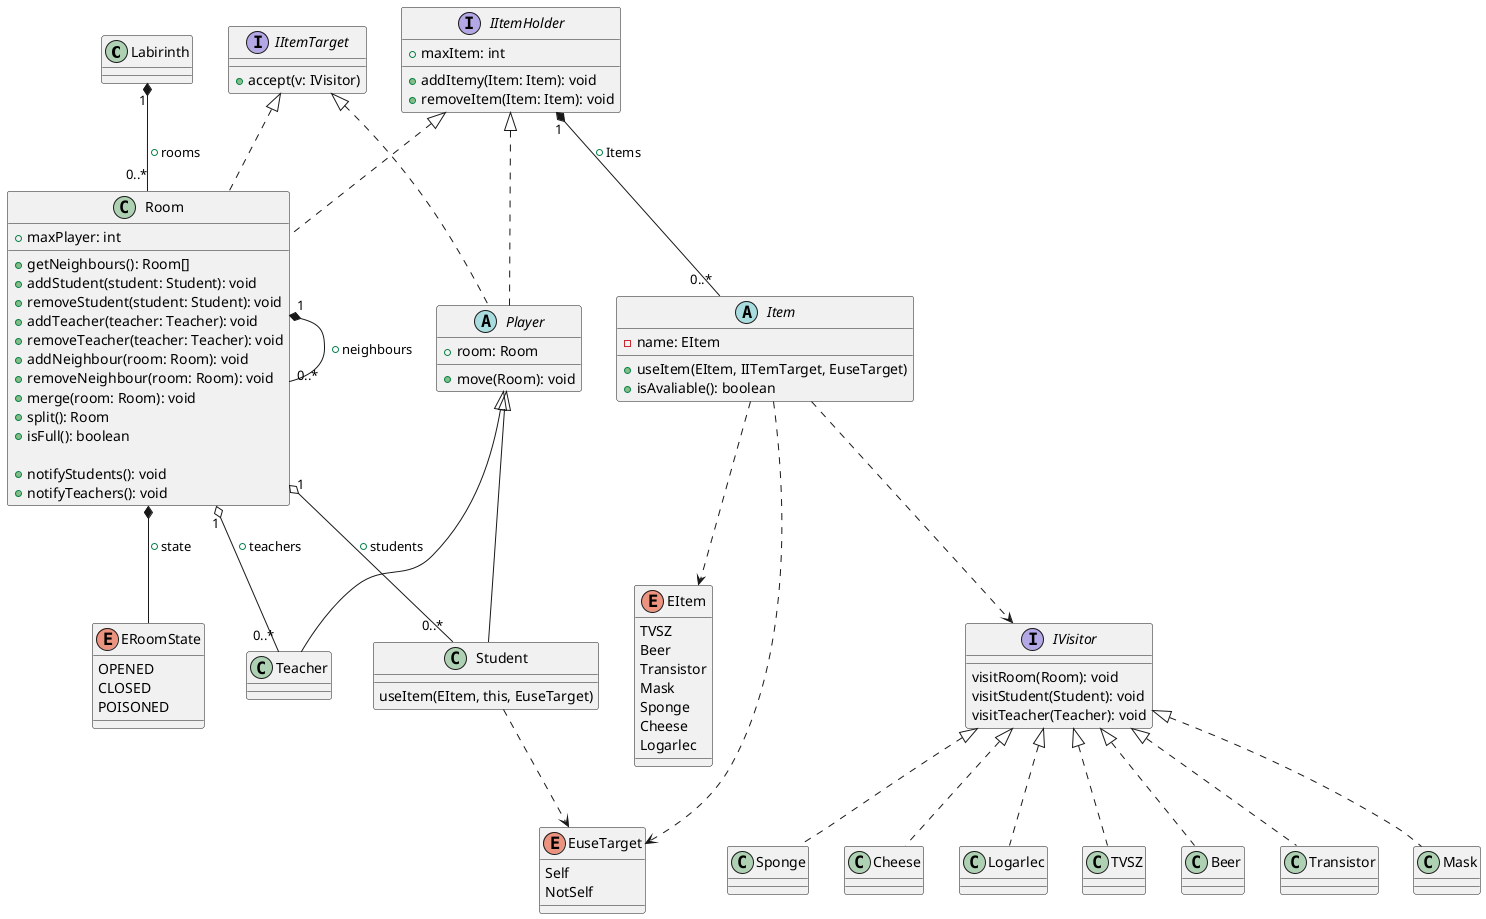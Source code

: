 @startuml UML

class Labirinth {

}

class Room implements IItemHolder, IItemTarget{
    + maxPlayer: int

    +getNeighbours(): Room[]
    +addStudent(student: Student): void
    +removeStudent(student: Student): void
    +addTeacher(teacher: Teacher): void
    +removeTeacher(teacher: Teacher): void
    +addNeighbour(room: Room): void
    +removeNeighbour(room: Room): void
    +merge(room: Room): void
    +split(): Room
    +isFull(): boolean

    +notifyStudents(): void
    +notifyTeachers(): void

}

abstract class Player implements IItemHolder, IItemTarget{
    + room: Room
    + move(Room): void
}

interface IVisitor {
    visitRoom(Room): void
    visitStudent(Student): void
    visitTeacher(Teacher): void
}

enum EItem{
    TVSZ
    Beer
    Transistor
    Mask
    Sponge
    Cheese
    Logarlec
}

abstract class Item{
    -name: EItem
    + useItem(EItem, IITemTarget, EuseTarget)
    + isAvaliable(): boolean
}

interface IItemTarget{
    + accept(v: IVisitor)
}

class Teacher extends Player{}


class Student extends Player{
    useItem(EItem, this, EuseTarget)
}

enum EuseTarget{
    Self
    NotSelf
}

interface IItemHolder {
    + maxItem: int
    + addItemy(Item: Item): void
    + removeItem(Item: Item): void
}

enum ERoomState {
    OPENED
    CLOSED
    POISONED

}

class TVSZ implements IVisitor {
}

class Beer  implements IVisitor {
}

class Transistor implements IVisitor  {
}

class Mask  implements IVisitor  {
}

class Sponge  implements IVisitor  {
}

class Cheese  implements IVisitor {
}

class Logarlec  implements IVisitor  {
}

Room "1" o-- "0..*" Student: + students
Room "1" o-- "0..*" Teacher: + teachers
Room "1" *-- "0..*" Room: + neighbours
IItemHolder "1" *-- "0..*" Item: + Items
Room *-- ERoomState: + state
Labirinth "1" *-- "0..*" Room: + rooms

Item ..> IVisitor
Item ..> EItem
Student ..> EuseTarget
Item ..> EuseTarget

@enduml

